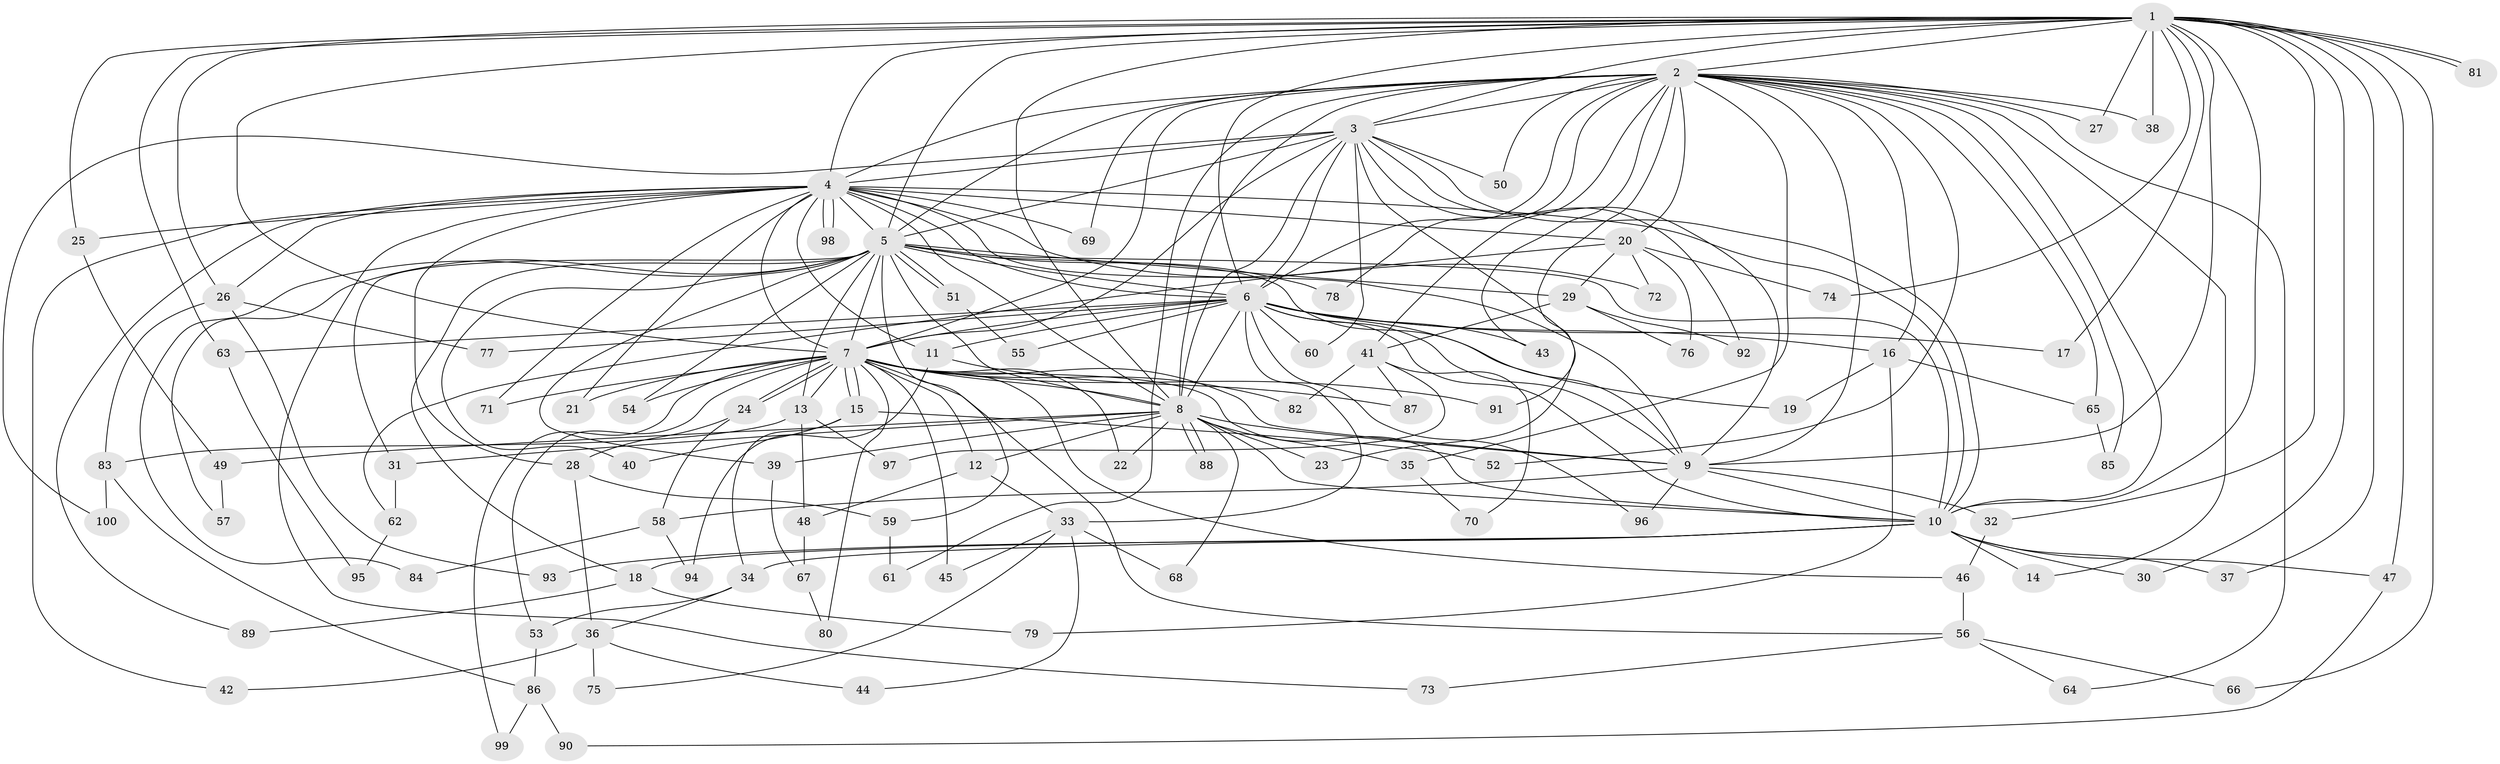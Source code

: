 // Generated by graph-tools (version 1.1) at 2025/34/03/09/25 02:34:58]
// undirected, 100 vertices, 225 edges
graph export_dot {
graph [start="1"]
  node [color=gray90,style=filled];
  1;
  2;
  3;
  4;
  5;
  6;
  7;
  8;
  9;
  10;
  11;
  12;
  13;
  14;
  15;
  16;
  17;
  18;
  19;
  20;
  21;
  22;
  23;
  24;
  25;
  26;
  27;
  28;
  29;
  30;
  31;
  32;
  33;
  34;
  35;
  36;
  37;
  38;
  39;
  40;
  41;
  42;
  43;
  44;
  45;
  46;
  47;
  48;
  49;
  50;
  51;
  52;
  53;
  54;
  55;
  56;
  57;
  58;
  59;
  60;
  61;
  62;
  63;
  64;
  65;
  66;
  67;
  68;
  69;
  70;
  71;
  72;
  73;
  74;
  75;
  76;
  77;
  78;
  79;
  80;
  81;
  82;
  83;
  84;
  85;
  86;
  87;
  88;
  89;
  90;
  91;
  92;
  93;
  94;
  95;
  96;
  97;
  98;
  99;
  100;
  1 -- 2;
  1 -- 3;
  1 -- 4;
  1 -- 5;
  1 -- 6;
  1 -- 7;
  1 -- 8;
  1 -- 9;
  1 -- 10;
  1 -- 17;
  1 -- 25;
  1 -- 26;
  1 -- 27;
  1 -- 30;
  1 -- 32;
  1 -- 37;
  1 -- 38;
  1 -- 47;
  1 -- 63;
  1 -- 66;
  1 -- 74;
  1 -- 81;
  1 -- 81;
  2 -- 3;
  2 -- 4;
  2 -- 5;
  2 -- 6;
  2 -- 7;
  2 -- 8;
  2 -- 9;
  2 -- 10;
  2 -- 14;
  2 -- 16;
  2 -- 20;
  2 -- 27;
  2 -- 35;
  2 -- 38;
  2 -- 41;
  2 -- 43;
  2 -- 50;
  2 -- 52;
  2 -- 61;
  2 -- 64;
  2 -- 65;
  2 -- 69;
  2 -- 78;
  2 -- 85;
  2 -- 91;
  3 -- 4;
  3 -- 5;
  3 -- 6;
  3 -- 7;
  3 -- 8;
  3 -- 9;
  3 -- 10;
  3 -- 23;
  3 -- 50;
  3 -- 60;
  3 -- 92;
  3 -- 100;
  4 -- 5;
  4 -- 6;
  4 -- 7;
  4 -- 8;
  4 -- 9;
  4 -- 10;
  4 -- 11;
  4 -- 20;
  4 -- 21;
  4 -- 25;
  4 -- 26;
  4 -- 28;
  4 -- 42;
  4 -- 69;
  4 -- 71;
  4 -- 72;
  4 -- 73;
  4 -- 89;
  4 -- 98;
  4 -- 98;
  5 -- 6;
  5 -- 7;
  5 -- 8;
  5 -- 9;
  5 -- 10;
  5 -- 13;
  5 -- 18;
  5 -- 29;
  5 -- 31;
  5 -- 39;
  5 -- 40;
  5 -- 51;
  5 -- 51;
  5 -- 54;
  5 -- 57;
  5 -- 59;
  5 -- 78;
  5 -- 84;
  6 -- 7;
  6 -- 8;
  6 -- 9;
  6 -- 10;
  6 -- 11;
  6 -- 16;
  6 -- 17;
  6 -- 19;
  6 -- 33;
  6 -- 43;
  6 -- 55;
  6 -- 60;
  6 -- 63;
  6 -- 77;
  6 -- 96;
  7 -- 8;
  7 -- 9;
  7 -- 10;
  7 -- 12;
  7 -- 13;
  7 -- 15;
  7 -- 15;
  7 -- 21;
  7 -- 22;
  7 -- 24;
  7 -- 24;
  7 -- 45;
  7 -- 46;
  7 -- 53;
  7 -- 54;
  7 -- 56;
  7 -- 71;
  7 -- 80;
  7 -- 82;
  7 -- 91;
  7 -- 99;
  8 -- 9;
  8 -- 10;
  8 -- 12;
  8 -- 22;
  8 -- 23;
  8 -- 31;
  8 -- 35;
  8 -- 39;
  8 -- 49;
  8 -- 68;
  8 -- 88;
  8 -- 88;
  9 -- 10;
  9 -- 32;
  9 -- 58;
  9 -- 96;
  10 -- 14;
  10 -- 18;
  10 -- 30;
  10 -- 34;
  10 -- 37;
  10 -- 47;
  10 -- 93;
  11 -- 87;
  11 -- 94;
  12 -- 33;
  12 -- 48;
  13 -- 48;
  13 -- 83;
  13 -- 97;
  15 -- 34;
  15 -- 40;
  15 -- 52;
  16 -- 19;
  16 -- 65;
  16 -- 79;
  18 -- 79;
  18 -- 89;
  20 -- 29;
  20 -- 62;
  20 -- 72;
  20 -- 74;
  20 -- 76;
  24 -- 28;
  24 -- 58;
  25 -- 49;
  26 -- 77;
  26 -- 83;
  26 -- 93;
  28 -- 36;
  28 -- 59;
  29 -- 41;
  29 -- 76;
  29 -- 92;
  31 -- 62;
  32 -- 46;
  33 -- 44;
  33 -- 45;
  33 -- 68;
  33 -- 75;
  34 -- 36;
  34 -- 53;
  35 -- 70;
  36 -- 42;
  36 -- 44;
  36 -- 75;
  39 -- 67;
  41 -- 70;
  41 -- 82;
  41 -- 87;
  41 -- 97;
  46 -- 56;
  47 -- 90;
  48 -- 67;
  49 -- 57;
  51 -- 55;
  53 -- 86;
  56 -- 64;
  56 -- 66;
  56 -- 73;
  58 -- 84;
  58 -- 94;
  59 -- 61;
  62 -- 95;
  63 -- 95;
  65 -- 85;
  67 -- 80;
  83 -- 86;
  83 -- 100;
  86 -- 90;
  86 -- 99;
}
